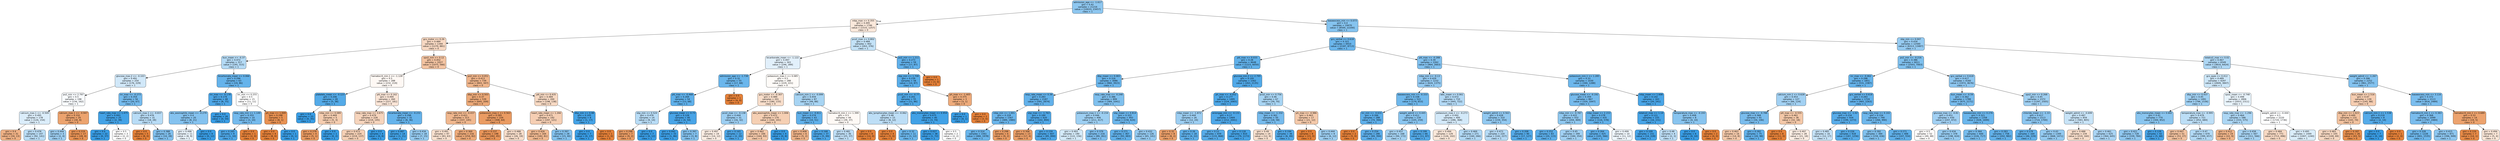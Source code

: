 digraph Tree {
node [shape=box, style="filled, rounded", color="black", fontname="helvetica"] ;
edge [fontname="helvetica"] ;
0 [label="admission_age <= -1.617\ngini = 0.42\nsamples = 21216\nvalue = [10033, 23457]\nclass = 1", fillcolor="#8ec7f0"] ;
1 [label="mbp_max <= 0.355\ngini = 0.495\nsamples = 1746\nvalue = [1533, 1257]\nclass = 0", fillcolor="#fae8db"] ;
0 -> 1 [labeldistance=2.5, labelangle=45, headlabel="True"] ;
2 [label="gcs_motor <= 0.26\ngini = 0.484\nsamples = 1344\nvalue = [1270, 881]\nclass = 0", fillcolor="#f7d8c2"] ;
1 -> 2 ;
3 [label="bun_mean <= -0.37\ngini = 0.472\nsamples = 317\nvalue = [195, 315]\nclass = 1", fillcolor="#b4daf5"] ;
2 -> 3 ;
4 [label="glucose_max.2 <= -0.103\ngini = 0.491\nsamples = 254\nvalue = [176, 229]\nclass = 1", fillcolor="#d1e8f9"] ;
3 -> 4 ;
5 [label="po2_min <= 2.797\ngini = 0.5\nsamples = 198\nvalue = [156, 162]\nclass = 1", fillcolor="#f8fbfe"] ;
4 -> 5 ;
6 [label="calcium_max.1 <= -0.509\ngini = 0.495\nsamples = 178\nvalue = [126, 154]\nclass = 1", fillcolor="#dbedfa"] ;
5 -> 6 ;
7 [label="gini = 0.4\nsamples = 31\nvalue = [34, 13]\nclass = 0", fillcolor="#efb185"] ;
6 -> 7 ;
8 [label="gini = 0.478\nsamples = 147\nvalue = [92, 141]\nclass = 1", fillcolor="#baddf6"] ;
6 -> 8 ;
9 [label="calcium_max.1 <= -0.947\ngini = 0.332\nsamples = 20\nvalue = [30, 8]\nclass = 0", fillcolor="#eca36e"] ;
5 -> 9 ;
10 [label="gini = 0.444\nsamples = 3\nvalue = [2, 4]\nclass = 1", fillcolor="#9ccef2"] ;
9 -> 10 ;
11 [label="gini = 0.219\nsamples = 17\nvalue = [28, 4]\nclass = 0", fillcolor="#e99355"] ;
9 -> 11 ;
12 [label="inr_max <= -0.273\ngini = 0.354\nsamples = 56\nvalue = [20, 67]\nclass = 1", fillcolor="#74baed"] ;
4 -> 12 ;
13 [label="heart_rate_max <= 1.475\ngini = 0.093\nsamples = 25\nvalue = [2, 39]\nclass = 1", fillcolor="#43a2e6"] ;
12 -> 13 ;
14 [label="gini = 0.0\nsamples = 22\nvalue = [0, 37]\nclass = 1", fillcolor="#399de5"] ;
13 -> 14 ;
15 [label="gini = 0.5\nsamples = 3\nvalue = [2, 2]\nclass = 0", fillcolor="#ffffff"] ;
13 -> 15 ;
16 [label="calcium_max.1 <= -0.837\ngini = 0.476\nsamples = 31\nvalue = [18, 28]\nclass = 1", fillcolor="#b8dcf6"] ;
12 -> 16 ;
17 [label="gini = 0.0\nsamples = 5\nvalue = [8, 0]\nclass = 0", fillcolor="#e58139"] ;
16 -> 17 ;
18 [label="gini = 0.388\nsamples = 26\nvalue = [10, 28]\nclass = 1", fillcolor="#80c0ee"] ;
16 -> 18 ;
19 [label="bicarbonate_mean <= 0.066\ngini = 0.296\nsamples = 63\nvalue = [19, 86]\nclass = 1", fillcolor="#65b3eb"] ;
3 -> 19 ;
20 [label="inr_max <= -0.178\ngini = 0.174\nsamples = 48\nvalue = [8, 75]\nclass = 1", fillcolor="#4ea7e8"] ;
19 -> 20 ;
21 [label="abs_eosinophils_mean <= -0.279\ngini = 0.4\nsamples = 20\nvalue = [8, 21]\nclass = 1", fillcolor="#84c2ef"] ;
20 -> 21 ;
22 [label="gini = 0.498\nsamples = 11\nvalue = [8, 9]\nclass = 1", fillcolor="#e9f4fc"] ;
21 -> 22 ;
23 [label="gini = 0.0\nsamples = 9\nvalue = [0, 12]\nclass = 1", fillcolor="#399de5"] ;
21 -> 23 ;
24 [label="gini = 0.0\nsamples = 28\nvalue = [0, 54]\nclass = 1", fillcolor="#399de5"] ;
20 -> 24 ;
25 [label="inr_min <= 0.255\ngini = 0.5\nsamples = 15\nvalue = [11, 11]\nclass = 0", fillcolor="#ffffff"] ;
19 -> 25 ;
26 [label="resp_rate_min <= 1.149\ngini = 0.355\nsamples = 10\nvalue = [3, 10]\nclass = 1", fillcolor="#74baed"] ;
25 -> 26 ;
27 [label="gini = 0.165\nsamples = 9\nvalue = [1, 10]\nclass = 1", fillcolor="#4da7e8"] ;
26 -> 27 ;
28 [label="gini = 0.0\nsamples = 1\nvalue = [2, 0]\nclass = 0", fillcolor="#e58139"] ;
26 -> 28 ;
29 [label="ph_max <= 1.009\ngini = 0.198\nsamples = 5\nvalue = [8, 1]\nclass = 0", fillcolor="#e89152"] ;
25 -> 29 ;
30 [label="gini = 0.0\nsamples = 4\nvalue = [8, 0]\nclass = 0", fillcolor="#e58139"] ;
29 -> 30 ;
31 [label="gini = 0.0\nsamples = 1\nvalue = [0, 1]\nclass = 1", fillcolor="#399de5"] ;
29 -> 31 ;
32 [label="spo2_min <= 0.12\ngini = 0.452\nsamples = 1027\nvalue = [1075, 566]\nclass = 0", fillcolor="#f3c3a1"] ;
2 -> 32 ;
33 [label="hematocrit_min.1 <= -1.128\ngini = 0.5\nsamples = 288\nvalue = [232, 219]\nclass = 0", fillcolor="#fef8f4"] ;
32 -> 33 ;
34 [label="platelets_mean <= -0.123\ngini = 0.206\nsamples = 28\nvalue = [5, 38]\nclass = 1", fillcolor="#53aae8"] ;
33 -> 34 ;
35 [label="gini = 0.0\nsamples = 23\nvalue = [0, 35]\nclass = 1", fillcolor="#399de5"] ;
34 -> 35 ;
36 [label="mbp_min <= 0.089\ngini = 0.469\nsamples = 5\nvalue = [5, 3]\nclass = 0", fillcolor="#f5cdb0"] ;
34 -> 36 ;
37 [label="gini = 0.278\nsamples = 4\nvalue = [5, 1]\nclass = 0", fillcolor="#ea9a61"] ;
36 -> 37 ;
38 [label="gini = 0.0\nsamples = 1\nvalue = [0, 2]\nclass = 1", fillcolor="#399de5"] ;
36 -> 38 ;
39 [label="ptt_max <= 0.162\ngini = 0.494\nsamples = 260\nvalue = [227, 181]\nclass = 0", fillcolor="#fae5d7"] ;
33 -> 39 ;
40 [label="resp_rate_max <= 3.675\ngini = 0.479\nsamples = 228\nvalue = [219, 145]\nclass = 0", fillcolor="#f6d4bc"] ;
39 -> 40 ;
41 [label="gini = 0.473\nsamples = 224\nvalue = [219, 137]\nclass = 0", fillcolor="#f5d0b5"] ;
40 -> 41 ;
42 [label="gini = 0.0\nsamples = 4\nvalue = [0, 8]\nclass = 1", fillcolor="#399de5"] ;
40 -> 42 ;
43 [label="bicarbonate_mean <= -0.231\ngini = 0.298\nsamples = 32\nvalue = [8, 36]\nclass = 1", fillcolor="#65b3eb"] ;
39 -> 43 ;
44 [label="gini = 0.087\nsamples = 14\nvalue = [1, 21]\nclass = 1", fillcolor="#42a2e6"] ;
43 -> 44 ;
45 [label="gini = 0.434\nsamples = 18\nvalue = [7, 15]\nclass = 1", fillcolor="#95cbf1"] ;
43 -> 45 ;
46 [label="po2_min <= 0.051\ngini = 0.413\nsamples = 739\nvalue = [843, 347]\nclass = 0", fillcolor="#f0b58b"] ;
32 -> 46 ;
47 [label="dbp_min <= 0.503\ngini = 0.37\nsamples = 539\nvalue = [645, 209]\nclass = 0", fillcolor="#edaa79"] ;
46 -> 47 ;
48 [label="resp_rate_min <= -0.437\ngini = 0.421\nsamples = 313\nvalue = [337, 145]\nclass = 0", fillcolor="#f0b78e"] ;
47 -> 48 ;
49 [label="gini = 0.491\nsamples = 97\nvalue = [83, 63]\nclass = 0", fillcolor="#f9e1cf"] ;
48 -> 49 ;
50 [label="gini = 0.369\nsamples = 216\nvalue = [254, 82]\nclass = 0", fillcolor="#edaa79"] ;
48 -> 50 ;
51 [label="potassium_max.1 <= 0.563\ngini = 0.285\nsamples = 226\nvalue = [308, 64]\nclass = 0", fillcolor="#ea9b62"] ;
47 -> 51 ;
52 [label="gini = 0.237\nsamples = 198\nvalue = [282, 45]\nclass = 0", fillcolor="#e99559"] ;
51 -> 52 ;
53 [label="gini = 0.488\nsamples = 28\nvalue = [26, 19]\nclass = 0", fillcolor="#f8ddca"] ;
51 -> 53 ;
54 [label="ptt_min <= 0.435\ngini = 0.484\nsamples = 200\nvalue = [198, 138]\nclass = 0", fillcolor="#f7d9c3"] ;
46 -> 54 ;
55 [label="heart_rate_mean <= 1.266\ngini = 0.471\nsamples = 192\nvalue = [197, 121]\nclass = 0", fillcolor="#f5ceb3"] ;
54 -> 55 ;
56 [label="gini = 0.426\nsamples = 164\nvalue = [182, 81]\nclass = 0", fillcolor="#f1b991"] ;
55 -> 56 ;
57 [label="gini = 0.397\nsamples = 28\nvalue = [15, 40]\nclass = 1", fillcolor="#83c2ef"] ;
55 -> 57 ;
58 [label="dbp_min <= 0.98\ngini = 0.105\nsamples = 8\nvalue = [1, 17]\nclass = 1", fillcolor="#45a3e7"] ;
54 -> 58 ;
59 [label="gini = 0.0\nsamples = 7\nvalue = [0, 17]\nclass = 1", fillcolor="#399de5"] ;
58 -> 59 ;
60 [label="gini = 0.0\nsamples = 1\nvalue = [1, 0]\nclass = 0", fillcolor="#e58139"] ;
58 -> 60 ;
61 [label="pco2_max <= 0.802\ngini = 0.484\nsamples = 402\nvalue = [263, 376]\nclass = 1", fillcolor="#c3e2f7"] ;
1 -> 61 ;
62 [label="bicarbonate_mean <= -1.122\ngini = 0.497\nsamples = 343\nvalue = [246, 289]\nclass = 1", fillcolor="#e2f0fb"] ;
61 -> 62 ;
63 [label="admission_age <= -1.738\ngini = 0.32\nsamples = 55\nvalue = [17, 68]\nclass = 1", fillcolor="#6ab6ec"] ;
62 -> 63 ;
64 [label="ptt_max <= -0.468\ngini = 0.269\nsamples = 54\nvalue = [13, 68]\nclass = 1", fillcolor="#5fb0ea"] ;
63 -> 64 ;
65 [label="sbp_min <= 0.524\ngini = 0.476\nsamples = 14\nvalue = [9, 14]\nclass = 1", fillcolor="#b8dcf6"] ;
64 -> 65 ;
66 [label="gini = 0.298\nsamples = 7\nvalue = [9, 2]\nclass = 0", fillcolor="#eb9d65"] ;
65 -> 66 ;
67 [label="gini = 0.0\nsamples = 7\nvalue = [0, 12]\nclass = 1", fillcolor="#399de5"] ;
65 -> 67 ;
68 [label="glucose_mean <= 0.73\ngini = 0.128\nsamples = 40\nvalue = [4, 54]\nclass = 1", fillcolor="#48a4e7"] ;
64 -> 68 ;
69 [label="gini = 0.042\nsamples = 33\nvalue = [1, 46]\nclass = 1", fillcolor="#3d9fe6"] ;
68 -> 69 ;
70 [label="gini = 0.397\nsamples = 7\nvalue = [3, 8]\nclass = 1", fillcolor="#83c2ef"] ;
68 -> 70 ;
71 [label="gini = 0.0\nsamples = 1\nvalue = [4, 0]\nclass = 0", fillcolor="#e58139"] ;
63 -> 71 ;
72 [label="potassium_max.1 <= 0.085\ngini = 0.5\nsamples = 288\nvalue = [229, 221]\nclass = 0", fillcolor="#fefbf8"] ;
62 -> 72 ;
73 [label="gcs_motor <= -0.307\ngini = 0.489\nsamples = 201\nvalue = [180, 133]\nclass = 0", fillcolor="#f8decb"] ;
72 -> 73 ;
74 [label="pco2_max <= -0.138\ngini = 0.444\nsamples = 31\nvalue = [16, 32]\nclass = 1", fillcolor="#9ccef2"] ;
73 -> 74 ;
75 [label="gini = 0.497\nsamples = 19\nvalue = [14, 12]\nclass = 0", fillcolor="#fbede3"] ;
74 -> 75 ;
76 [label="gini = 0.165\nsamples = 12\nvalue = [2, 20]\nclass = 1", fillcolor="#4da7e8"] ;
74 -> 76 ;
77 [label="abs_eosinophils_mean <= 1.006\ngini = 0.472\nsamples = 170\nvalue = [164, 101]\nclass = 0", fillcolor="#f5cfb3"] ;
73 -> 77 ;
78 [label="gini = 0.462\nsamples = 166\nvalue = [164, 93]\nclass = 0", fillcolor="#f4c8a9"] ;
77 -> 78 ;
79 [label="gini = 0.0\nsamples = 4\nvalue = [0, 8]\nclass = 1", fillcolor="#399de5"] ;
77 -> 79 ;
80 [label="calcium_min.1 <= -0.099\ngini = 0.459\nsamples = 87\nvalue = [49, 88]\nclass = 1", fillcolor="#a7d4f3"] ;
72 -> 80 ;
81 [label="bun_mean <= -0.811\ngini = 0.274\nsamples = 43\nvalue = [10, 51]\nclass = 1", fillcolor="#60b0ea"] ;
80 -> 81 ;
82 [label="gini = 0.408\nsamples = 6\nvalue = [5, 2]\nclass = 0", fillcolor="#efb388"] ;
81 -> 82 ;
83 [label="gini = 0.168\nsamples = 37\nvalue = [5, 49]\nclass = 1", fillcolor="#4da7e8"] ;
81 -> 83 ;
84 [label="hematocrit_min.1 <= 1.399\ngini = 0.5\nsamples = 44\nvalue = [39, 37]\nclass = 0", fillcolor="#fef9f5"] ;
80 -> 84 ;
85 [label="gini = 0.481\nsamples = 36\nvalue = [25, 37]\nclass = 1", fillcolor="#bfdff7"] ;
84 -> 85 ;
86 [label="gini = 0.0\nsamples = 8\nvalue = [14, 0]\nclass = 0", fillcolor="#e58139"] ;
84 -> 86 ;
87 [label="po2_min <= 1.211\ngini = 0.273\nsamples = 59\nvalue = [17, 87]\nclass = 1", fillcolor="#60b0ea"] ;
61 -> 87 ;
88 [label="sbp_min <= 1.708\ngini = 0.239\nsamples = 58\nvalue = [14, 87]\nclass = 1", fillcolor="#59ade9"] ;
87 -> 88 ;
89 [label="pco2_min <= -0.77\ngini = 0.201\nsamples = 55\nvalue = [11, 86]\nclass = 1", fillcolor="#52aae8"] ;
88 -> 89 ;
90 [label="abs_lymphocytes_mean <= -0.062\ngini = 0.48\nsamples = 15\nvalue = [8, 12]\nclass = 1", fillcolor="#bddef6"] ;
89 -> 90 ;
91 [label="gini = 0.0\nsamples = 4\nvalue = [5, 0]\nclass = 0", fillcolor="#e58139"] ;
90 -> 91 ;
92 [label="gini = 0.32\nsamples = 11\nvalue = [3, 12]\nclass = 1", fillcolor="#6ab6ec"] ;
90 -> 92 ;
93 [label="abs_monocytes_mean <= 0.954\ngini = 0.075\nsamples = 40\nvalue = [3, 74]\nclass = 1", fillcolor="#41a1e6"] ;
89 -> 93 ;
94 [label="gini = 0.027\nsamples = 38\nvalue = [1, 72]\nclass = 1", fillcolor="#3c9ee5"] ;
93 -> 94 ;
95 [label="gini = 0.5\nsamples = 2\nvalue = [2, 2]\nclass = 0", fillcolor="#ffffff"] ;
93 -> 95 ;
96 [label="ph_max <= -1.405\ngini = 0.375\nsamples = 3\nvalue = [3, 1]\nclass = 0", fillcolor="#eeab7b"] ;
88 -> 96 ;
97 [label="gini = 0.0\nsamples = 1\nvalue = [0, 1]\nclass = 1", fillcolor="#399de5"] ;
96 -> 97 ;
98 [label="gini = 0.0\nsamples = 2\nvalue = [3, 0]\nclass = 0", fillcolor="#e58139"] ;
96 -> 98 ;
99 [label="gini = 0.0\nsamples = 1\nvalue = [3, 0]\nclass = 0", fillcolor="#e58139"] ;
87 -> 99 ;
100 [label="baseexcess_min <= 0.073\ngini = 0.4\nsamples = 19470\nvalue = [8500, 22200]\nclass = 1", fillcolor="#85c3ef"] ;
0 -> 100 [labeldistance=2.5, labelangle=-45, headlabel="False"] ;
101 [label="gcs_verbal <= 0.618\ngini = 0.321\nsamples = 6910\nvalue = [2187, 8713]\nclass = 1", fillcolor="#6bb6ec"] ;
100 -> 101 ;
102 [label="ptt_max <= 0.033\ngini = 0.28\nsamples = 4648\nvalue = [1223, 6050]\nclass = 1", fillcolor="#61b1ea"] ;
101 -> 102 ;
103 [label="dbp_mean <= 0.083\ngini = 0.316\nsamples = 3086\nvalue = [960, 3915]\nclass = 1", fillcolor="#6ab5eb"] ;
102 -> 103 ;
104 [label="resp_rate_mean <= 0.39\ngini = 0.283\nsamples = 2187\nvalue = [591, 2874]\nclass = 1", fillcolor="#62b1ea"] ;
103 -> 104 ;
105 [label="mbp_min <= 1.001\ngini = 0.318\nsamples = 1567\nvalue = [489, 1980]\nclass = 1", fillcolor="#6ab5eb"] ;
104 -> 105 ;
106 [label="gini = 0.314\nsamples = 1561\nvalue = [480, 1978]\nclass = 1", fillcolor="#69b5eb"] ;
105 -> 106 ;
107 [label="gini = 0.298\nsamples = 6\nvalue = [9, 2]\nclass = 0", fillcolor="#eb9d65"] ;
105 -> 107 ;
108 [label="sbp_max <= -1.763\ngini = 0.184\nsamples = 620\nvalue = [102, 894]\nclass = 1", fillcolor="#50a8e8"] ;
104 -> 108 ;
109 [label="gini = 0.308\nsamples = 13\nvalue = [17, 4]\nclass = 0", fillcolor="#eb9f68"] ;
108 -> 109 ;
110 [label="gini = 0.159\nsamples = 607\nvalue = [85, 890]\nclass = 1", fillcolor="#4ca6e7"] ;
108 -> 110 ;
111 [label="resp_rate_max <= -0.248\ngini = 0.386\nsamples = 899\nvalue = [369, 1041]\nclass = 1", fillcolor="#7fc0ee"] ;
103 -> 111 ;
112 [label="potassium_max.1 <= -0.154\ngini = 0.446\nsamples = 406\nvalue = [211, 417]\nclass = 1", fillcolor="#9dcff2"] ;
111 -> 112 ;
113 [label="gini = 0.493\nsamples = 190\nvalue = [122, 156]\nclass = 1", fillcolor="#d4eaf9"] ;
112 -> 113 ;
114 [label="gini = 0.379\nsamples = 216\nvalue = [89, 261]\nclass = 1", fillcolor="#7dbeee"] ;
112 -> 114 ;
115 [label="sbp_mean <= 0.814\ngini = 0.322\nsamples = 493\nvalue = [158, 624]\nclass = 1", fillcolor="#6bb6ec"] ;
111 -> 115 ;
116 [label="gini = 0.271\nsamples = 367\nvalue = [93, 483]\nclass = 1", fillcolor="#5fb0ea"] ;
115 -> 116 ;
117 [label="gini = 0.432\nsamples = 126\nvalue = [65, 141]\nclass = 1", fillcolor="#94caf1"] ;
115 -> 117 ;
118 [label="glucose_min.2 <= 2.795\ngini = 0.195\nsamples = 1562\nvalue = [263, 2135]\nclass = 1", fillcolor="#51a9e8"] ;
102 -> 118 ;
119 [label="ph_max <= -4.052\ngini = 0.177\nsamples = 1495\nvalue = [224, 2065]\nclass = 1", fillcolor="#4ea8e8"] ;
118 -> 119 ;
120 [label="mbp_mean <= -1.872\ngini = 0.444\nsamples = 26\nvalue = [12, 24]\nclass = 1", fillcolor="#9ccef2"] ;
119 -> 120 ;
121 [label="gini = 0.32\nsamples = 8\nvalue = [8, 2]\nclass = 0", fillcolor="#eca06a"] ;
120 -> 121 ;
122 [label="gini = 0.26\nsamples = 18\nvalue = [4, 22]\nclass = 1", fillcolor="#5dafea"] ;
120 -> 122 ;
123 [label="aniongap_min <= -0.131\ngini = 0.17\nsamples = 1469\nvalue = [212, 2041]\nclass = 1", fillcolor="#4ea7e8"] ;
119 -> 123 ;
124 [label="gini = 0.23\nsamples = 659\nvalue = [133, 868]\nclass = 1", fillcolor="#57ace9"] ;
123 -> 124 ;
125 [label="gini = 0.118\nsamples = 810\nvalue = [79, 1173]\nclass = 1", fillcolor="#46a4e7"] ;
123 -> 125 ;
126 [label="pco2_min <= 0.756\ngini = 0.46\nsamples = 67\nvalue = [39, 70]\nclass = 1", fillcolor="#a7d4f3"] ;
118 -> 126 ;
127 [label="mbp_mean <= -1.332\ngini = 0.361\nsamples = 50\nvalue = [18, 58]\nclass = 1", fillcolor="#76bbed"] ;
126 -> 127 ;
128 [label="gini = 0.49\nsamples = 14\nvalue = [12, 9]\nclass = 0", fillcolor="#f8e0ce"] ;
127 -> 128 ;
129 [label="gini = 0.194\nsamples = 36\nvalue = [6, 49]\nclass = 1", fillcolor="#51a9e8"] ;
127 -> 129 ;
130 [label="ph_max <= -4.986\ngini = 0.463\nsamples = 17\nvalue = [21, 12]\nclass = 0", fillcolor="#f4c9aa"] ;
126 -> 130 ;
131 [label="gini = 0.0\nsamples = 8\nvalue = [15, 0]\nclass = 0", fillcolor="#e58139"] ;
130 -> 131 ;
132 [label="gini = 0.444\nsamples = 9\nvalue = [6, 12]\nclass = 1", fillcolor="#9ccef2"] ;
130 -> 132 ;
133 [label="ptt_max <= -0.288\ngini = 0.39\nsamples = 2262\nvalue = [964, 2663]\nclass = 1", fillcolor="#81c0ee"] ;
101 -> 133 ;
134 [label="mbp_min <= -0.13\ngini = 0.429\nsamples = 1232\nvalue = [624, 1375]\nclass = 1", fillcolor="#93c9f1"] ;
133 -> 134 ;
135 [label="baseexcess_min <= -0.333\ngini = 0.338\nsamples = 522\nvalue = [179, 653]\nclass = 1", fillcolor="#6fb8ec"] ;
134 -> 135 ;
136 [label="inr_min <= -0.631\ngini = 0.266\nsamples = 288\nvalue = [74, 394]\nclass = 1", fillcolor="#5eafea"] ;
135 -> 136 ;
137 [label="gini = 0.0\nsamples = 2\nvalue = [5, 0]\nclass = 0", fillcolor="#e58139"] ;
136 -> 137 ;
138 [label="gini = 0.254\nsamples = 286\nvalue = [69, 394]\nclass = 1", fillcolor="#5caeea"] ;
136 -> 138 ;
139 [label="weight_admit <= 0.445\ngini = 0.411\nsamples = 234\nvalue = [105, 259]\nclass = 1", fillcolor="#89c5f0"] ;
135 -> 139 ;
140 [label="gini = 0.457\nsamples = 168\nvalue = [94, 172]\nclass = 1", fillcolor="#a5d3f3"] ;
139 -> 140 ;
141 [label="gini = 0.199\nsamples = 66\nvalue = [11, 87]\nclass = 1", fillcolor="#52a9e8"] ;
139 -> 141 ;
142 [label="wbc_mean <= 0.061\ngini = 0.472\nsamples = 710\nvalue = [445, 722]\nclass = 1", fillcolor="#b3d9f5"] ;
134 -> 142 ;
143 [label="potassium_max.1 <= -0.273\ngini = 0.492\nsamples = 400\nvalue = [286, 368]\nclass = 1", fillcolor="#d3e9f9"] ;
142 -> 143 ;
144 [label="gini = 0.494\nsamples = 129\nvalue = [126, 102]\nclass = 0", fillcolor="#fae7d9"] ;
143 -> 144 ;
145 [label="gini = 0.469\nsamples = 271\nvalue = [160, 266]\nclass = 1", fillcolor="#b0d8f5"] ;
143 -> 145 ;
146 [label="weight_admit <= 0.563\ngini = 0.428\nsamples = 310\nvalue = [159, 354]\nclass = 1", fillcolor="#92c9f1"] ;
142 -> 146 ;
147 [label="gini = 0.473\nsamples = 220\nvalue = [142, 227]\nclass = 1", fillcolor="#b5daf5"] ;
146 -> 147 ;
148 [label="gini = 0.208\nsamples = 90\nvalue = [17, 127]\nclass = 1", fillcolor="#54aae8"] ;
146 -> 148 ;
149 [label="potassium_min.1 <= 1.285\ngini = 0.33\nsamples = 1030\nvalue = [340, 1288]\nclass = 1", fillcolor="#6db7ec"] ;
133 -> 149 ;
150 [label="glucose_mean <= -0.192\ngini = 0.359\nsamples = 867\nvalue = [320, 1047]\nclass = 1", fillcolor="#76bbed"] ;
149 -> 150 ;
151 [label="mbp_min <= -0.787\ngini = 0.422\nsamples = 432\nvalue = [204, 469]\nclass = 1", fillcolor="#8fc8f0"] ;
150 -> 151 ;
152 [label="gini = 0.252\nsamples = 83\nvalue = [20, 115]\nclass = 1", fillcolor="#5baeea"] ;
151 -> 152 ;
153 [label="gini = 0.45\nsamples = 349\nvalue = [184, 354]\nclass = 1", fillcolor="#a0d0f3"] ;
151 -> 153 ;
154 [label="mbp_mean <= 2.153\ngini = 0.278\nsamples = 435\nvalue = [116, 578]\nclass = 1", fillcolor="#61b1ea"] ;
150 -> 154 ;
155 [label="gini = 0.264\nsamples = 425\nvalue = [105, 566]\nclass = 1", fillcolor="#5eafea"] ;
154 -> 155 ;
156 [label="gini = 0.499\nsamples = 10\nvalue = [11, 12]\nclass = 1", fillcolor="#eff7fd"] ;
154 -> 156 ;
157 [label="mbp_mean <= 1.608\ngini = 0.142\nsamples = 163\nvalue = [20, 241]\nclass = 1", fillcolor="#49a5e7"] ;
149 -> 157 ;
158 [label="totalco2_max <= 1.14\ngini = 0.121\nsamples = 155\nvalue = [16, 231]\nclass = 1", fillcolor="#47a4e7"] ;
157 -> 158 ;
159 [label="gini = 0.109\nsamples = 151\nvalue = [14, 228]\nclass = 1", fillcolor="#45a3e7"] ;
158 -> 159 ;
160 [label="gini = 0.48\nsamples = 4\nvalue = [2, 3]\nclass = 1", fillcolor="#bddef6"] ;
158 -> 160 ;
161 [label="temperature_max <= -0.193\ngini = 0.408\nsamples = 8\nvalue = [4, 10]\nclass = 1", fillcolor="#88c4ef"] ;
157 -> 161 ;
162 [label="gini = 0.0\nsamples = 6\nvalue = [0, 10]\nclass = 1", fillcolor="#399de5"] ;
161 -> 162 ;
163 [label="gini = 0.0\nsamples = 2\nvalue = [4, 0]\nclass = 0", fillcolor="#e58139"] ;
161 -> 163 ;
164 [label="sbp_min <= 0.047\ngini = 0.434\nsamples = 12560\nvalue = [6313, 13487]\nclass = 1", fillcolor="#96cbf1"] ;
100 -> 164 ;
165 [label="po2_min <= -0.216\ngini = 0.386\nsamples = 6011\nvalue = [2503, 7063]\nclass = 1", fillcolor="#7fc0ee"] ;
164 -> 165 ;
166 [label="inr_max <= -0.462\ngini = 0.298\nsamples = 1851\nvalue = [531, 2387]\nclass = 1", fillcolor="#65b3eb"] ;
165 -> 166 ;
167 [label="calcium_min.1 <= 0.628\ngini = 0.453\nsamples = 127\nvalue = [66, 124]\nclass = 1", fillcolor="#a2d1f3"] ;
166 -> 167 ;
168 [label="glucose_max <= -0.788\ngini = 0.368\nsamples = 91\nvalue = [34, 106]\nclass = 1", fillcolor="#79bced"] ;
167 -> 168 ;
169 [label="gini = 0.463\nsamples = 16\nvalue = [14, 8]\nclass = 0", fillcolor="#f4c9aa"] ;
168 -> 169 ;
170 [label="gini = 0.282\nsamples = 75\nvalue = [20, 98]\nclass = 1", fillcolor="#61b1ea"] ;
168 -> 170 ;
171 [label="ptt_max <= -0.555\ngini = 0.461\nsamples = 36\nvalue = [32, 18]\nclass = 0", fillcolor="#f4c8a8"] ;
167 -> 171 ;
172 [label="gini = 0.0\nsamples = 8\nvalue = [11, 0]\nclass = 0", fillcolor="#e58139"] ;
171 -> 172 ;
173 [label="gini = 0.497\nsamples = 28\nvalue = [21, 18]\nclass = 0", fillcolor="#fbede3"] ;
171 -> 173 ;
174 [label="gcs_verbal <= 0.618\ngini = 0.283\nsamples = 1724\nvalue = [465, 2263]\nclass = 1", fillcolor="#62b1ea"] ;
166 -> 174 ;
175 [label="glucose_max <= -1.02\ngini = 0.234\nsamples = 934\nvalue = [199, 1273]\nclass = 1", fillcolor="#58ace9"] ;
174 -> 175 ;
176 [label="gini = 0.485\nsamples = 16\nvalue = [12, 17]\nclass = 1", fillcolor="#c5e2f7"] ;
175 -> 176 ;
177 [label="gini = 0.226\nsamples = 918\nvalue = [187, 1256]\nclass = 1", fillcolor="#56ace9"] ;
175 -> 177 ;
178 [label="resp_rate_max <= 0.102\ngini = 0.334\nsamples = 790\nvalue = [266, 990]\nclass = 1", fillcolor="#6eb7ec"] ;
174 -> 178 ;
179 [label="gini = 0.392\nsamples = 384\nvalue = [159, 436]\nclass = 1", fillcolor="#81c1ee"] ;
178 -> 179 ;
180 [label="gini = 0.271\nsamples = 406\nvalue = [107, 554]\nclass = 1", fillcolor="#5fb0ea"] ;
178 -> 180 ;
181 [label="gcs_verbal <= 0.618\ngini = 0.417\nsamples = 4160\nvalue = [1972, 4676]\nclass = 1", fillcolor="#8dc6f0"] ;
165 -> 181 ;
182 [label="bun_mean <= -0.59\ngini = 0.362\nsamples = 1788\nvalue = [675, 2171]\nclass = 1", fillcolor="#77bbed"] ;
181 -> 182 ;
183 [label="glucose_max <= -0.81\ngini = 0.451\nsamples = 430\nvalue = [247, 472]\nclass = 1", fillcolor="#a1d0f3"] ;
182 -> 183 ;
184 [label="gini = 0.5\nsamples = 52\nvalue = [49, 48]\nclass = 0", fillcolor="#fefcfb"] ;
183 -> 184 ;
185 [label="gini = 0.434\nsamples = 378\nvalue = [198, 424]\nclass = 1", fillcolor="#95cbf1"] ;
183 -> 185 ;
186 [label="baseexcess_min <= 0.276\ngini = 0.321\nsamples = 1358\nvalue = [428, 1699]\nclass = 1", fillcolor="#6bb6ec"] ;
182 -> 186 ;
187 [label="gini = 0.364\nsamples = 600\nvalue = [226, 717]\nclass = 1", fillcolor="#77bced"] ;
186 -> 187 ;
188 [label="gini = 0.283\nsamples = 758\nvalue = [202, 982]\nclass = 1", fillcolor="#62b1ea"] ;
186 -> 188 ;
189 [label="spo2_min <= 0.268\ngini = 0.45\nsamples = 2372\nvalue = [1297, 2505]\nclass = 1", fillcolor="#a0d0f2"] ;
181 -> 189 ;
190 [label="chloride_mean <= -1.33\ngini = 0.417\nsamples = 1513\nvalue = [714, 1700]\nclass = 1", fillcolor="#8cc6f0"] ;
189 -> 190 ;
191 [label="gini = 0.279\nsamples = 164\nvalue = [46, 229]\nclass = 1", fillcolor="#61b1ea"] ;
190 -> 191 ;
192 [label="gini = 0.43\nsamples = 1349\nvalue = [668, 1471]\nclass = 1", fillcolor="#93caf1"] ;
190 -> 192 ;
193 [label="weight_admit <= -0.699\ngini = 0.487\nsamples = 859\nvalue = [583, 805]\nclass = 1", fillcolor="#c8e4f8"] ;
189 -> 193 ;
194 [label="gini = 0.488\nsamples = 234\nvalue = [219, 160]\nclass = 0", fillcolor="#f8ddca"] ;
193 -> 194 ;
195 [label="gini = 0.461\nsamples = 625\nvalue = [364, 645]\nclass = 1", fillcolor="#a9d4f4"] ;
193 -> 195 ;
196 [label="totalco2_max <= 0.02\ngini = 0.467\nsamples = 6549\nvalue = [3810, 6424]\nclass = 1", fillcolor="#aed7f4"] ;
164 -> 196 ;
197 [label="gcs_eyes <= 0.412\ngini = 0.489\nsamples = 4297\nvalue = [2849, 3847]\nclass = 1", fillcolor="#cce6f8"] ;
196 -> 197 ;
198 [label="dbp_min <= 0.437\ngini = 0.45\nsamples = 1491\nvalue = [796, 1536]\nclass = 1", fillcolor="#a0d0f2"] ;
197 -> 198 ;
199 [label="abs_monocytes_mean <= 0.682\ngini = 0.41\nsamples = 770\nvalue = [344, 852]\nclass = 1", fillcolor="#89c5ef"] ;
198 -> 199 ;
200 [label="gini = 0.421\nsamples = 728\nvalue = [339, 784]\nclass = 1", fillcolor="#8fc7f0"] ;
199 -> 200 ;
201 [label="gini = 0.128\nsamples = 42\nvalue = [5, 68]\nclass = 1", fillcolor="#48a4e7"] ;
199 -> 201 ;
202 [label="temperature_max <= -0.995\ngini = 0.479\nsamples = 721\nvalue = [452, 684]\nclass = 1", fillcolor="#bcdef6"] ;
198 -> 202 ;
203 [label="gini = 0.447\nsamples = 51\nvalue = [53, 27]\nclass = 0", fillcolor="#f2c19e"] ;
202 -> 203 ;
204 [label="gini = 0.47\nsamples = 670\nvalue = [399, 657]\nclass = 1", fillcolor="#b1d9f5"] ;
202 -> 204 ;
205 [label="spo2_mean <= -0.748\ngini = 0.498\nsamples = 2806\nvalue = [2053, 2311]\nclass = 1", fillcolor="#e9f4fc"] ;
197 -> 205 ;
206 [label="resp_rate_max <= -1.296\ngini = 0.464\nsamples = 586\nvalue = [333, 575]\nclass = 1", fillcolor="#acd6f4"] ;
205 -> 206 ;
207 [label="gini = 0.412\nsamples = 19\nvalue = [22, 9]\nclass = 0", fillcolor="#f0b58a"] ;
206 -> 207 ;
208 [label="gini = 0.458\nsamples = 567\nvalue = [311, 566]\nclass = 1", fillcolor="#a6d3f3"] ;
206 -> 208 ;
209 [label="weight_admit <= -0.444\ngini = 0.5\nsamples = 2220\nvalue = [1720, 1736]\nclass = 1", fillcolor="#fdfeff"] ;
205 -> 209 ;
210 [label="gini = 0.484\nsamples = 771\nvalue = [713, 496]\nclass = 0", fillcolor="#f7d9c3"] ;
209 -> 210 ;
211 [label="gini = 0.495\nsamples = 1449\nvalue = [1007, 1240]\nclass = 1", fillcolor="#daedfa"] ;
209 -> 211 ;
212 [label="weight_admit <= -1.267\ngini = 0.396\nsamples = 2252\nvalue = [961, 2577]\nclass = 1", fillcolor="#83c2ef"] ;
196 -> 212 ;
213 [label="bun_mean <= 1.516\ngini = 0.47\nsamples = 139\nvalue = [145, 88]\nclass = 0", fillcolor="#f5cdb1"] ;
212 -> 213 ;
214 [label="dbp_min <= 1.023\ngini = 0.449\nsamples = 131\nvalue = [143, 74]\nclass = 0", fillcolor="#f2c29f"] ;
213 -> 214 ;
215 [label="gini = 0.483\nsamples = 105\nvalue = [100, 69]\nclass = 0", fillcolor="#f7d8c2"] ;
214 -> 215 ;
216 [label="gini = 0.187\nsamples = 26\nvalue = [43, 5]\nclass = 0", fillcolor="#e89050"] ;
214 -> 216 ;
217 [label="calcium_min.1 <= 1.538\ngini = 0.219\nsamples = 8\nvalue = [2, 14]\nclass = 1", fillcolor="#55abe9"] ;
213 -> 217 ;
218 [label="gini = 0.0\nsamples = 7\nvalue = [0, 14]\nclass = 1", fillcolor="#399de5"] ;
217 -> 218 ;
219 [label="gini = 0.0\nsamples = 1\nvalue = [2, 0]\nclass = 0", fillcolor="#e58139"] ;
217 -> 219 ;
220 [label="baseexcess_min <= 3.116\ngini = 0.372\nsamples = 2113\nvalue = [816, 2489]\nclass = 1", fillcolor="#7abdee"] ;
212 -> 220 ;
221 [label="hematocrit_min.1 <= 0.383\ngini = 0.368\nsamples = 2099\nvalue = [797, 2484]\nclass = 1", fillcolor="#79bced"] ;
220 -> 221 ;
222 [label="gini = 0.328\nsamples = 1228\nvalue = [401, 1535]\nclass = 1", fillcolor="#6db7ec"] ;
221 -> 222 ;
223 [label="gini = 0.415\nsamples = 871\nvalue = [396, 949]\nclass = 1", fillcolor="#8cc6f0"] ;
221 -> 223 ;
224 [label="hematocrit_min.1 <= 0.689\ngini = 0.33\nsamples = 14\nvalue = [19, 5]\nclass = 0", fillcolor="#eca26d"] ;
220 -> 224 ;
225 [label="gini = 0.124\nsamples = 7\nvalue = [14, 1]\nclass = 0", fillcolor="#e78a47"] ;
224 -> 225 ;
226 [label="gini = 0.494\nsamples = 7\nvalue = [5, 4]\nclass = 0", fillcolor="#fae6d7"] ;
224 -> 226 ;
}